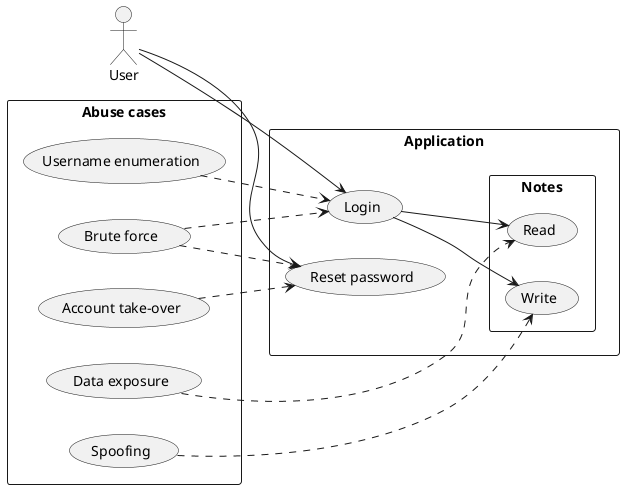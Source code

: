 @startuml

left to right direction
actor "User" as ur
rectangle "Application" {
  usecase "Login" as AppLogin
   usecase "Reset password" as AppResetPassword
   rectangle "Notes" {
       usecase "Write" as AppWriteNotes
       usecase "Read" as AppReadNotes
   }
}

rectangle "Abuse cases" {
  usecase "Brute force" as HackLogin
  usecase "Username enumeration" as Enumeration
  usecase "Data exposure" as DataExposure
  usecase "Spoofing" as Spoofing
  usecase "Account take-over" as Account
}

ur --> AppLogin
ur --> AppResetPassword
AppLogin --> AppReadNotes
AppLogin --> AppWriteNotes

Enumeration ..> AppLogin
HackLogin ..> AppLogin
HackLogin ..> AppResetPassword
Spoofing ..> AppWriteNotes
DataExposure ..> AppReadNotes
Account ..> AppResetPassword

@enduml